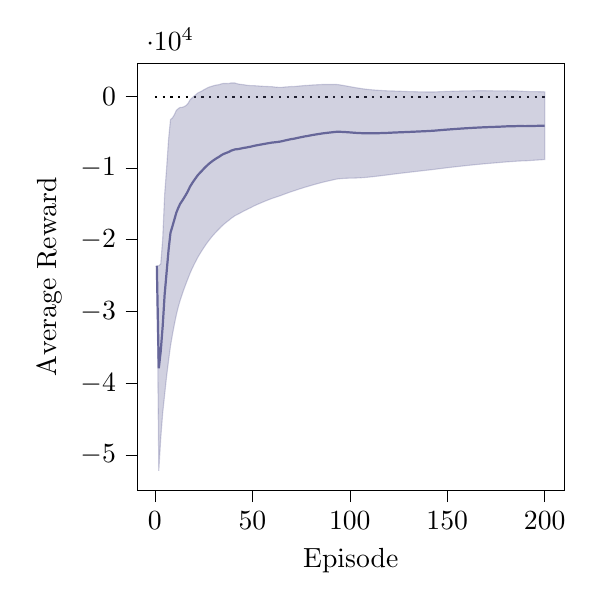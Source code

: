 % This file was created by tikzplotlib v0.9.1.
\begin{tikzpicture}

\definecolor{color0}{rgb}{1,0.498,0.055}
\definecolor{color1}{rgb}{0.122,0.467,0.706}

\begin{axis}[
compat=newest,
tick align=outside,
tick pos=left,
x grid style={white!69.02!black},
xmin=-8.95, xmax=209.95,
xtick style={color=black},
y grid style={white!69.02!black},
ymin=-54880.125, ymax=4545.389,
ytick style={color=black},
scaled y ticks=true,
scaled y ticks=base 10:-4,
width=7cm,
height=7cm,
xlabel=Episode,
ylabel=Average Reward
]

\addplot[thick, black, dotted, domain=0:200] {-60.65};

\path [draw=blue!20!gray, fill=blue!20!gray, opacity=0.3]
(axis cs:1,-23624.479)
--(axis cs:1,-23624.479)
--(axis cs:2,-23624.479)
--(axis cs:3,-23376.841)
--(axis cs:4,-19911.851)
--(axis cs:5,-13727.287)
--(axis cs:6,-10087.147)
--(axis cs:7,-6060.278)
--(axis cs:8,-3263.662)
--(axis cs:9,-3022.622)
--(axis cs:10,-2584.652)
--(axis cs:11,-1981.49)
--(axis cs:12,-1729.098)
--(axis cs:13,-1556.026)
--(axis cs:14,-1551.218)
--(axis cs:15,-1457.09)
--(axis cs:16,-1296.344)
--(axis cs:17,-1013.713)
--(axis cs:18,-526.239)
--(axis cs:19,-263.199)
--(axis cs:20,-16.009)
--(axis cs:21,204.236)
--(axis cs:22,445.41)
--(axis cs:23,579.264)
--(axis cs:24,699.015)
--(axis cs:25,872.701)
--(axis cs:26,1017.496)
--(axis cs:27,1161.393)
--(axis cs:28,1280.522)
--(axis cs:29,1362.223)
--(axis cs:30,1448.771)
--(axis cs:31,1521.232)
--(axis cs:32,1570.49)
--(axis cs:33,1609.565)
--(axis cs:34,1708.674)
--(axis cs:35,1774.995)
--(axis cs:36,1771.421)
--(axis cs:37,1769.217)
--(axis cs:38,1756.159)
--(axis cs:39,1844.229)
--(axis cs:40,1835.825)
--(axis cs:41,1837.145)
--(axis cs:42,1751.671)
--(axis cs:43,1683.232)
--(axis cs:44,1644.797)
--(axis cs:45,1614.687)
--(axis cs:46,1579.013)
--(axis cs:47,1520.932)
--(axis cs:48,1506.83)
--(axis cs:49,1467.849)
--(axis cs:50,1465.091)
--(axis cs:51,1461.215)
--(axis cs:52,1441.181)
--(axis cs:53,1425.134)
--(axis cs:54,1400.286)
--(axis cs:55,1382.092)
--(axis cs:56,1369.447)
--(axis cs:57,1354.714)
--(axis cs:58,1349.216)
--(axis cs:59,1326.869)
--(axis cs:60,1322.387)
--(axis cs:61,1287.669)
--(axis cs:62,1256.705)
--(axis cs:63,1237.169)
--(axis cs:64,1220.697)
--(axis cs:65,1223.426)
--(axis cs:66,1250.132)
--(axis cs:67,1286.44)
--(axis cs:68,1300.452)
--(axis cs:69,1323.705)
--(axis cs:70,1347.763)
--(axis cs:71,1337.55)
--(axis cs:72,1352.457)
--(axis cs:73,1386.833)
--(axis cs:74,1414.152)
--(axis cs:75,1437.969)
--(axis cs:76,1460.772)
--(axis cs:77,1488.435)
--(axis cs:78,1487.197)
--(axis cs:79,1516.345)
--(axis cs:80,1537.203)
--(axis cs:81,1559.855)
--(axis cs:82,1574.831)
--(axis cs:83,1587.956)
--(axis cs:84,1601.886)
--(axis cs:85,1615.937)
--(axis cs:86,1628.999)
--(axis cs:87,1634.602)
--(axis cs:88,1632.74)
--(axis cs:89,1632.608)
--(axis cs:90,1632.138)
--(axis cs:91,1632.86)
--(axis cs:92,1635.043)
--(axis cs:93,1633.304)
--(axis cs:94,1609.711)
--(axis cs:95,1567.476)
--(axis cs:96,1522.924)
--(axis cs:97,1476.788)
--(axis cs:98,1429.672)
--(axis cs:99,1381.276)
--(axis cs:100,1331.289)
--(axis cs:101,1281.695)
--(axis cs:102,1232.099)
--(axis cs:103,1184.916)
--(axis cs:104,1141.402)
--(axis cs:105,1098.455)
--(axis cs:106,1058.254)
--(axis cs:107,1016.811)
--(axis cs:108,982.99)
--(axis cs:109,951.753)
--(axis cs:110,924.422)
--(axis cs:111,898.126)
--(axis cs:112,871.119)
--(axis cs:113,849.534)
--(axis cs:114,830.015)
--(axis cs:115,812.019)
--(axis cs:116,796.439)
--(axis cs:117,778.768)
--(axis cs:118,763.928)
--(axis cs:119,750.549)
--(axis cs:120,735.161)
--(axis cs:121,729.003)
--(axis cs:122,724.146)
--(axis cs:123,715.376)
--(axis cs:124,704.475)
--(axis cs:125,694.469)
--(axis cs:126,683.566)
--(axis cs:127,673.472)
--(axis cs:128,663.477)
--(axis cs:129,653.396)
--(axis cs:130,644.633)
--(axis cs:131,636.194)
--(axis cs:132,630.383)
--(axis cs:133,623.758)
--(axis cs:134,616.317)
--(axis cs:135,609.263)
--(axis cs:136,604.691)
--(axis cs:137,599.726)
--(axis cs:138,595.373)
--(axis cs:139,588.202)
--(axis cs:140,588.858)
--(axis cs:141,582.935)
--(axis cs:142,585.775)
--(axis cs:143,583.268)
--(axis cs:144,596.011)
--(axis cs:145,608.901)
--(axis cs:146,621.888)
--(axis cs:147,633.772)
--(axis cs:148,644.546)
--(axis cs:149,654.177)
--(axis cs:150,664.429)
--(axis cs:151,673.677)
--(axis cs:152,682.45)
--(axis cs:153,691.253)
--(axis cs:154,697.916)
--(axis cs:155,705.983)
--(axis cs:156,713.365)
--(axis cs:157,720.024)
--(axis cs:158,726.045)
--(axis cs:159,733.368)
--(axis cs:160,739.341)
--(axis cs:161,742.306)
--(axis cs:162,746.4)
--(axis cs:163,751.165)
--(axis cs:164,754.55)
--(axis cs:165,756.954)
--(axis cs:166,757.345)
--(axis cs:167,757.963)
--(axis cs:168,759.858)
--(axis cs:169,757.596)
--(axis cs:170,756.571)
--(axis cs:171,755.699)
--(axis cs:172,754.192)
--(axis cs:173,751.149)
--(axis cs:174,746.314)
--(axis cs:175,743.326)
--(axis cs:176,741.729)
--(axis cs:177,741.573)
--(axis cs:178,743.457)
--(axis cs:179,746.254)
--(axis cs:180,748.515)
--(axis cs:181,749.711)
--(axis cs:182,737.463)
--(axis cs:183,727.939)
--(axis cs:184,722.144)
--(axis cs:185,720.951)
--(axis cs:186,717.332)
--(axis cs:187,710.131)
--(axis cs:188,694.295)
--(axis cs:189,677.388)
--(axis cs:190,662.713)
--(axis cs:191,652.111)
--(axis cs:192,645.515)
--(axis cs:193,640.231)
--(axis cs:194,636.11)
--(axis cs:195,632.583)
--(axis cs:196,628.284)
--(axis cs:197,622.777)
--(axis cs:198,617.653)
--(axis cs:199,612.843)
--(axis cs:200,608.733)
--(axis cs:200,-8826.316)
--(axis cs:200,-8826.316)
--(axis cs:199,-8843.949)
--(axis cs:198,-8861.331)
--(axis cs:197,-8878.678)
--(axis cs:196,-8895.947)
--(axis cs:195,-8914.075)
--(axis cs:194,-8932.776)
--(axis cs:193,-8951.312)
--(axis cs:192,-8969.343)
--(axis cs:191,-8986.725)
--(axis cs:190,-9001.299)
--(axis cs:189,-9012.002)
--(axis cs:188,-9020.071)
--(axis cs:187,-9029.817)
--(axis cs:186,-9047.675)
--(axis cs:185,-9067.819)
--(axis cs:184,-9089.307)
--(axis cs:183,-9108.583)
--(axis cs:182,-9125.534)
--(axis cs:181,-9140.43)
--(axis cs:180,-9163.628)
--(axis cs:179,-9187.4)
--(axis cs:178,-9211.54)
--(axis cs:177,-9235.534)
--(axis cs:176,-9258.911)
--(axis cs:175,-9281.85)
--(axis cs:174,-9304.323)
--(axis cs:173,-9326.036)
--(axis cs:172,-9348.886)
--(axis cs:171,-9372.666)
--(axis cs:170,-9396.932)
--(axis cs:169,-9421.339)
--(axis cs:168,-9445.394)
--(axis cs:167,-9471.405)
--(axis cs:166,-9497.137)
--(axis cs:165,-9522.994)
--(axis cs:164,-9549.843)
--(axis cs:163,-9577.258)
--(axis cs:162,-9605.354)
--(axis cs:161,-9633.457)
--(axis cs:160,-9661.403)
--(axis cs:159,-9690.563)
--(axis cs:158,-9720.347)
--(axis cs:157,-9749.991)
--(axis cs:156,-9780.065)
--(axis cs:155,-9810.59)
--(axis cs:154,-9841.552)
--(axis cs:153,-9872.368)
--(axis cs:152,-9904.034)
--(axis cs:151,-9935.951)
--(axis cs:150,-9968.253)
--(axis cs:149,-10001.075)
--(axis cs:148,-10034.009)
--(axis cs:147,-10067.502)
--(axis cs:146,-10101.532)
--(axis cs:145,-10136.087)
--(axis cs:144,-10170.906)
--(axis cs:143,-10205.982)
--(axis cs:142,-10236.292)
--(axis cs:141,-10269.12)
--(axis cs:140,-10298.365)
--(axis cs:139,-10331.007)
--(axis cs:138,-10360.24)
--(axis cs:137,-10391.316)
--(axis cs:136,-10422.436)
--(axis cs:135,-10454.115)
--(axis cs:134,-10484.855)
--(axis cs:133,-10515.759)
--(axis cs:132,-10547.498)
--(axis cs:131,-10580.059)
--(axis cs:130,-10611.578)
--(axis cs:129,-10643.321)
--(axis cs:128,-10674.702)
--(axis cs:127,-10706.568)
--(axis cs:126,-10738.815)
--(axis cs:125,-10771.018)
--(axis cs:124,-10804.228)
--(axis cs:123,-10837.362)
--(axis cs:122,-10872.231)
--(axis cs:121,-10909.642)
--(axis cs:120,-10946.877)
--(axis cs:119,-10979.032)
--(axis cs:118,-11013.09)
--(axis cs:117,-11046.712)
--(axis cs:116,-11078.87)
--(axis cs:115,-11113.115)
--(axis cs:114,-11146.213)
--(axis cs:113,-11178.765)
--(axis cs:112,-11210.296)
--(axis cs:111,-11237.587)
--(axis cs:110,-11266.302)
--(axis cs:109,-11294.758)
--(axis cs:108,-11319.924)
--(axis cs:107,-11342.951)
--(axis cs:106,-11356.262)
--(axis cs:105,-11372.623)
--(axis cs:104,-11385.768)
--(axis cs:103,-11399.173)
--(axis cs:102,-11407.318)
--(axis cs:101,-11412.058)
--(axis cs:100,-11418.35)
--(axis cs:99,-11425.396)
--(axis cs:98,-11436.956)
--(axis cs:97,-11452.124)
--(axis cs:96,-11470.216)
--(axis cs:95,-11491.958)
--(axis cs:94,-11518.064)
--(axis cs:93,-11563.207)
--(axis cs:92,-11621.701)
--(axis cs:91,-11682.728)
--(axis cs:90,-11744.109)
--(axis cs:89,-11805.965)
--(axis cs:88,-11868.956)
--(axis cs:87,-11932.239)
--(axis cs:86,-11999.538)
--(axis cs:85,-12070.414)
--(axis cs:84,-12142.675)
--(axis cs:83,-12216.006)
--(axis cs:82,-12290.229)
--(axis cs:81,-12366.199)
--(axis cs:80,-12445.528)
--(axis cs:79,-12525.611)
--(axis cs:78,-12609.026)
--(axis cs:77,-12684.051)
--(axis cs:76,-12769.858)
--(axis cs:75,-12855.809)
--(axis cs:74,-12943.464)
--(axis cs:73,-13033.497)
--(axis cs:72,-13126.697)
--(axis cs:71,-13216.248)
--(axis cs:70,-13297.422)
--(axis cs:69,-13393.142)
--(axis cs:68,-13490.384)
--(axis cs:67,-13586.612)
--(axis cs:66,-13690.909)
--(axis cs:65,-13794.722)
--(axis cs:64,-13892.583)
--(axis cs:63,-13983.833)
--(axis cs:62,-14075.786)
--(axis cs:61,-14163.522)
--(axis cs:60,-14251.482)
--(axis cs:59,-14358.379)
--(axis cs:58,-14459.188)
--(axis cs:57,-14571.136)
--(axis cs:56,-14681.678)
--(axis cs:55,-14796.306)
--(axis cs:54,-14911.401)
--(axis cs:53,-15026.389)
--(axis cs:52,-15149.483)
--(axis cs:51,-15274.273)
--(axis cs:50,-15410.482)
--(axis cs:49,-15551.142)
--(axis cs:48,-15677.617)
--(axis cs:47,-15821.922)
--(axis cs:46,-15945.572)
--(axis cs:45,-16088.584)
--(axis cs:44,-16240.011)
--(axis cs:43,-16392.514)
--(axis cs:42,-16532.053)
--(axis cs:41,-16665.587)
--(axis cs:40,-16856.345)
--(axis cs:39,-17049.838)
--(axis cs:38,-17280.877)
--(axis cs:37,-17486.723)
--(axis cs:36,-17705.593)
--(axis cs:35,-17932.712)
--(axis cs:34,-18193.11)
--(axis cs:33,-18471.334)
--(axis cs:32,-18743.319)
--(axis cs:31,-19029.963)
--(axis cs:30,-19335.726)
--(axis cs:29,-19658.419)
--(axis cs:28,-19993.902)
--(axis cs:27,-20354.308)
--(axis cs:26,-20736.794)
--(axis cs:25,-21137.407)
--(axis cs:24,-21563.729)
--(axis cs:23,-21999.108)
--(axis cs:22,-22462.204)
--(axis cs:21,-22974.547)
--(axis cs:20,-23512.012)
--(axis cs:19,-24087.311)
--(axis cs:18,-24702.193)
--(axis cs:17,-25387.707)
--(axis cs:16,-26090.068)
--(axis cs:15,-26816.723)
--(axis cs:14,-27586.712)
--(axis cs:13,-28400.263)
--(axis cs:12,-29366.074)
--(axis cs:11,-30465.179)
--(axis cs:10,-31776.21)
--(axis cs:9,-33215.287)
--(axis cs:8,-34810.471)
--(axis cs:7,-36866.243)
--(axis cs:6,-39038.433)
--(axis cs:5,-41585.832)
--(axis cs:4,-44149.513)
--(axis cs:3,-47650.268)
--(axis cs:2,-52178.966)
--(axis cs:1,-23624.479)
--cycle;

\addplot [thick, blue!20!gray]
table {%
1 -23624.479
2 -37901.722
3 -35513.555
4 -32030.682
5 -27656.56
6 -24562.79
7 -21463.26
8 -19037.066
9 -18118.955
10 -17180.431
11 -16223.334
12 -15547.586
13 -14978.144
14 -14568.965
15 -14136.906
16 -13693.206
17 -13200.71
18 -12614.216
19 -12175.255
20 -11764.01
21 -11385.155
22 -11008.397
23 -10709.922
24 -10432.357
25 -10132.353
26 -9859.649
27 -9596.458
28 -9356.69
29 -9148.098
30 -8943.478
31 -8754.366
32 -8586.414
33 -8430.885
34 -8242.218
35 -8078.859
36 -7967.086
37 -7858.753
38 -7762.359
39 -7602.804
40 -7510.26
41 -7414.221
42 -7390.191
43 -7354.641
44 -7297.607
45 -7236.948
46 -7183.279
47 -7150.495
48 -7085.393
49 -7041.646
50 -6972.695
51 -6906.529
52 -6854.151
53 -6800.628
54 -6755.558
55 -6707.107
56 -6656.116
57 -6608.211
58 -6554.986
59 -6515.755
60 -6464.547
61 -6437.927
62 -6409.541
63 -6373.332
64 -6335.943
65 -6285.648
66 -6220.389
67 -6150.086
68 -6094.966
69 -6034.719
70 -5974.829
71 -5939.349
72 -5887.12
73 -5823.332
74 -5764.656
75 -5708.92
76 -5654.543
77 -5597.808
78 -5560.914
79 -5504.633
80 -5454.163
81 -5403.172
82 -5357.699
83 -5314.025
84 -5270.395
85 -5227.238
86 -5185.269
87 -5148.818
88 -5118.108
89 -5086.678
90 -5055.986
91 -5024.934
92 -4993.329
93 -4964.952
94 -4954.177
95 -4962.241
96 -4973.646
97 -4987.668
98 -5003.642
99 -5022.06
100 -5043.531
101 -5065.181
102 -5087.609
103 -5107.128
104 -5122.183
105 -5137.084
106 -5149.004
107 -5163.07
108 -5168.467
109 -5171.502
110 -5170.94
111 -5169.731
112 -5169.589
113 -5164.615
114 -5158.099
115 -5150.548
116 -5141.215
117 -5133.972
118 -5124.581
119 -5114.242
120 -5105.858
121 -5090.319
122 -5074.042
123 -5060.993
124 -5049.876
125 -5038.274
126 -5027.625
127 -5016.548
128 -5005.612
129 -4994.962
130 -4983.472
131 -4971.933
132 -4958.558
133 -4946.0
134 -4934.269
135 -4922.426
136 -4908.873
137 -4895.795
138 -4882.433
139 -4871.403
140 -4854.753
141 -4843.093
142 -4825.258
143 -4811.357
144 -4787.447
145 -4763.593
146 -4739.822
147 -4716.865
148 -4694.732
149 -4673.449
150 -4651.912
151 -4631.137
152 -4610.792
153 -4590.557
154 -4571.818
155 -4552.304
156 -4533.35
157 -4514.983
158 -4497.151
159 -4478.597
160 -4461.031
161 -4445.576
162 -4429.477
163 -4413.046
164 -4397.647
165 -4383.02
166 -4369.896
167 -4356.721
168 -4342.768
169 -4331.872
170 -4320.181
171 -4308.483
172 -4297.347
173 -4287.444
174 -4279.004
175 -4269.262
176 -4258.591
177 -4246.98
178 -4234.042
179 -4220.573
180 -4207.557
181 -4195.359
182 -4194.036
183 -4190.322
184 -4183.582
185 -4173.434
186 -4165.172
187 -4159.843
188 -4162.888
189 -4167.307
190 -4169.293
191 -4167.307
192 -4161.914
193 -4155.541
194 -4148.333
195 -4140.746
196 -4133.832
197 -4127.95
198 -4121.839
199 -4115.553
200 -4108.792
};
\end{axis}

\end{tikzpicture}
